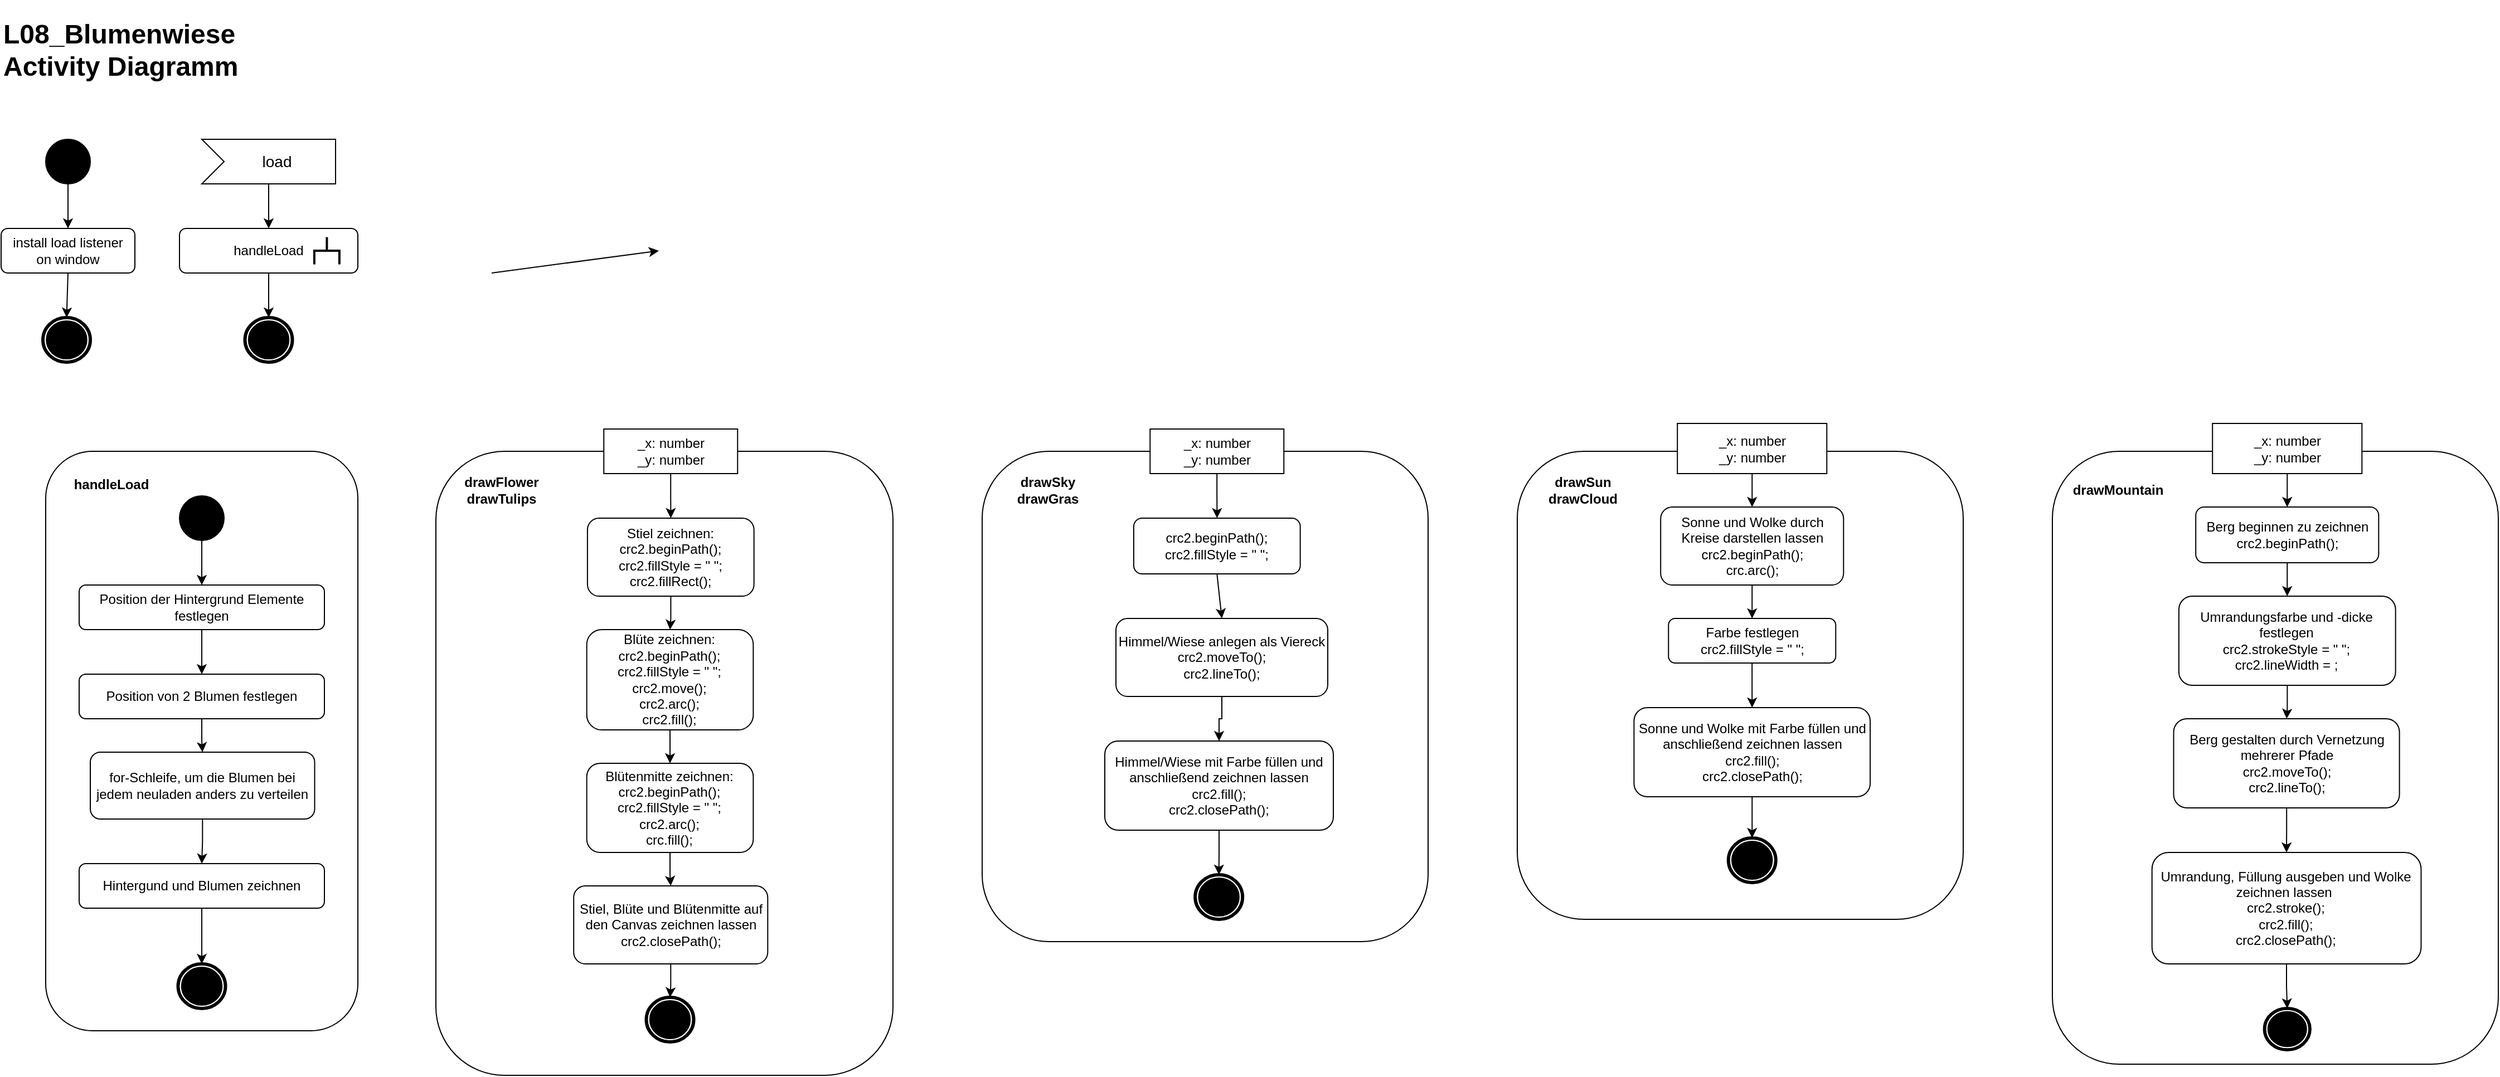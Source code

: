 <mxfile version="14.6.13" type="device"><diagram id="Jb3bbi4il923F6aAb1Hh" name="Seite-1"><mxGraphModel dx="2644" dy="1310" grid="1" gridSize="10" guides="1" tooltips="1" connect="1" arrows="1" fold="1" page="1" pageScale="1" pageWidth="2336" pageHeight="1654" math="0" shadow="0"><root><mxCell id="0"/><mxCell id="1" parent="0"/><mxCell id="_yAfDwdLgX2qBzJlF6ma-1" value="&lt;h1&gt;L08_Blumenwiese&lt;br&gt;Activity Diagramm&lt;/h1&gt;" style="text;html=1;strokeColor=none;fillColor=none;align=left;verticalAlign=middle;whiteSpace=wrap;rounded=0;" parent="1" vertex="1"><mxGeometry x="40" y="40" width="280" height="80" as="geometry"/></mxCell><mxCell id="_yAfDwdLgX2qBzJlF6ma-4" style="edgeStyle=orthogonalEdgeStyle;rounded=0;orthogonalLoop=1;jettySize=auto;html=1;" parent="1" source="_yAfDwdLgX2qBzJlF6ma-3" edge="1"><mxGeometry relative="1" as="geometry"><mxPoint x="100" y="240" as="targetPoint"/></mxGeometry></mxCell><mxCell id="_yAfDwdLgX2qBzJlF6ma-3" value="" style="ellipse;whiteSpace=wrap;html=1;aspect=fixed;fillColor=#000000;" parent="1" vertex="1"><mxGeometry x="80" y="160" width="40" height="40" as="geometry"/></mxCell><mxCell id="_yAfDwdLgX2qBzJlF6ma-5" value="install load listener&lt;br&gt;on window" style="shape=ext;rounded=1;html=1;whiteSpace=wrap;" parent="1" vertex="1"><mxGeometry x="40" y="240" width="120" height="40" as="geometry"/></mxCell><mxCell id="_yAfDwdLgX2qBzJlF6ma-7" value="" style="shape=mxgraph.bpmn.shape;html=1;verticalLabelPosition=bottom;labelBackgroundColor=#ffffff;verticalAlign=top;align=center;perimeter=ellipsePerimeter;outlineConnect=0;outline=end;symbol=terminate;" parent="1" vertex="1"><mxGeometry x="77.5" y="320" width="42.5" height="40" as="geometry"/></mxCell><mxCell id="_yAfDwdLgX2qBzJlF6ma-9" value="" style="endArrow=classic;html=1;exitX=0.5;exitY=1;exitDx=0;exitDy=0;entryX=0.5;entryY=0;entryDx=0;entryDy=0;" parent="1" source="_yAfDwdLgX2qBzJlF6ma-5" target="_yAfDwdLgX2qBzJlF6ma-7" edge="1"><mxGeometry width="50" height="50" relative="1" as="geometry"><mxPoint x="410" y="310" as="sourcePoint"/><mxPoint x="460" y="260" as="targetPoint"/></mxGeometry></mxCell><mxCell id="_yAfDwdLgX2qBzJlF6ma-36" style="edgeStyle=orthogonalEdgeStyle;rounded=0;orthogonalLoop=1;jettySize=auto;html=1;entryX=0.5;entryY=0;entryDx=0;entryDy=0;" parent="1" source="_yAfDwdLgX2qBzJlF6ma-10" edge="1"><mxGeometry relative="1" as="geometry"><mxPoint x="880" y="240" as="targetPoint"/></mxGeometry></mxCell><mxCell id="_yAfDwdLgX2qBzJlF6ma-15" value="handleLoad" style="shape=ext;rounded=1;html=1;whiteSpace=wrap;" parent="1" vertex="1"><mxGeometry x="200" y="240" width="160" height="40" as="geometry"/></mxCell><mxCell id="_yAfDwdLgX2qBzJlF6ma-18" style="edgeStyle=orthogonalEdgeStyle;rounded=0;orthogonalLoop=1;jettySize=auto;html=1;entryX=0.5;entryY=0;entryDx=0;entryDy=0;" parent="1" source="_yAfDwdLgX2qBzJlF6ma-17" target="_yAfDwdLgX2qBzJlF6ma-15" edge="1"><mxGeometry relative="1" as="geometry"/></mxCell><mxCell id="_yAfDwdLgX2qBzJlF6ma-17" value="load" style="html=1;shape=mxgraph.infographic.ribbonSimple;notch1=20;notch2=0;align=center;verticalAlign=middle;fontSize=14;fontStyle=0;fillColor=#FFFFFF;flipH=0;spacingRight=0;spacingLeft=14;" parent="1" vertex="1"><mxGeometry x="220" y="160" width="120" height="40" as="geometry"/></mxCell><mxCell id="_yAfDwdLgX2qBzJlF6ma-25" value="" style="shape=mxgraph.bpmn.shape;html=1;verticalLabelPosition=bottom;labelBackgroundColor=#ffffff;verticalAlign=top;align=center;perimeter=ellipsePerimeter;outlineConnect=0;outline=end;symbol=terminate;" parent="1" vertex="1"><mxGeometry x="258.75" y="320" width="42.5" height="40" as="geometry"/></mxCell><mxCell id="_yAfDwdLgX2qBzJlF6ma-28" value="" style="endArrow=classic;html=1;exitX=0.5;exitY=1;exitDx=0;exitDy=0;entryX=0.5;entryY=0;entryDx=0;entryDy=0;" parent="1" source="_yAfDwdLgX2qBzJlF6ma-15" target="_yAfDwdLgX2qBzJlF6ma-25" edge="1"><mxGeometry width="50" height="50" relative="1" as="geometry"><mxPoint x="420" y="310" as="sourcePoint"/><mxPoint x="470" y="260" as="targetPoint"/></mxGeometry></mxCell><mxCell id="_yAfDwdLgX2qBzJlF6ma-30" style="edgeStyle=orthogonalEdgeStyle;rounded=0;orthogonalLoop=1;jettySize=auto;html=1;entryX=0.5;entryY=0;entryDx=0;entryDy=0;" parent="1" target="_yAfDwdLgX2qBzJlF6ma-29" edge="1"><mxGeometry relative="1" as="geometry"><mxPoint x="480.0" y="200" as="sourcePoint"/></mxGeometry></mxCell><mxCell id="_yAfDwdLgX2qBzJlF6ma-34" value="" style="endArrow=classic;html=1;exitX=0.5;exitY=1;exitDx=0;exitDy=0;entryX=0.5;entryY=0;entryDx=0;entryDy=0;" parent="1" target="_yAfDwdLgX2qBzJlF6ma-33" edge="1"><mxGeometry width="50" height="50" relative="1" as="geometry"><mxPoint x="480.0" y="280" as="sourcePoint"/><mxPoint x="630" y="260" as="targetPoint"/></mxGeometry></mxCell><mxCell id="_yAfDwdLgX2qBzJlF6ma-44" value="" style="rounded=1;whiteSpace=wrap;html=1;fillColor=#ffffff;" parent="1" vertex="1"><mxGeometry x="80" y="440" width="280" height="520" as="geometry"/></mxCell><mxCell id="_yAfDwdLgX2qBzJlF6ma-45" value="&lt;b&gt;handleLoad&lt;/b&gt;" style="text;html=1;strokeColor=none;fillColor=none;align=center;verticalAlign=middle;whiteSpace=wrap;rounded=0;" parent="1" vertex="1"><mxGeometry x="88.75" y="460" width="100" height="20" as="geometry"/></mxCell><mxCell id="_yAfDwdLgX2qBzJlF6ma-48" style="edgeStyle=orthogonalEdgeStyle;rounded=0;orthogonalLoop=1;jettySize=auto;html=1;entryX=0.5;entryY=0;entryDx=0;entryDy=0;" parent="1" source="_yAfDwdLgX2qBzJlF6ma-46" edge="1"><mxGeometry relative="1" as="geometry"><mxPoint x="220.0" y="560" as="targetPoint"/></mxGeometry></mxCell><mxCell id="_yAfDwdLgX2qBzJlF6ma-46" value="" style="ellipse;whiteSpace=wrap;html=1;aspect=fixed;fillColor=#000000;" parent="1" vertex="1"><mxGeometry x="200" y="480" width="40" height="40" as="geometry"/></mxCell><mxCell id="_yAfDwdLgX2qBzJlF6ma-57" value="" style="strokeWidth=2;html=1;shape=mxgraph.flowchart.annotation_2;align=left;labelPosition=right;pointerEvents=1;fillColor=#ffffff;rotation=90;" parent="1" vertex="1"><mxGeometry x="320" y="248.75" width="24.38" height="22.5" as="geometry"/></mxCell><mxCell id="_yAfDwdLgX2qBzJlF6ma-58" value="Position der Hintergrund Elemente festlegen" style="shape=ext;rounded=1;html=1;whiteSpace=wrap;" parent="1" vertex="1"><mxGeometry x="110" y="560" width="220" height="40" as="geometry"/></mxCell><mxCell id="_yAfDwdLgX2qBzJlF6ma-61" value="" style="shape=mxgraph.bpmn.shape;html=1;verticalLabelPosition=bottom;labelBackgroundColor=#ffffff;verticalAlign=top;align=center;perimeter=ellipsePerimeter;outlineConnect=0;outline=end;symbol=terminate;" parent="1" vertex="1"><mxGeometry x="198.75" y="900" width="42.5" height="40" as="geometry"/></mxCell><mxCell id="fypJJvWB5oUZwZz8NFJF-25" style="edgeStyle=orthogonalEdgeStyle;rounded=0;orthogonalLoop=1;jettySize=auto;html=1;entryX=0.5;entryY=0;entryDx=0;entryDy=0;" parent="1" source="fypJJvWB5oUZwZz8NFJF-22" edge="1"><mxGeometry relative="1" as="geometry"><mxPoint x="681.25" y="240" as="targetPoint"/></mxGeometry></mxCell><mxCell id="fypJJvWB5oUZwZz8NFJF-49" style="edgeStyle=orthogonalEdgeStyle;rounded=0;orthogonalLoop=1;jettySize=auto;html=1;" parent="1" source="fypJJvWB5oUZwZz8NFJF-45" target="fypJJvWB5oUZwZz8NFJF-47" edge="1"><mxGeometry relative="1" as="geometry"/></mxCell><mxCell id="fypJJvWB5oUZwZz8NFJF-45" value="Position von 2 Blumen festlegen" style="shape=ext;rounded=1;html=1;whiteSpace=wrap;" parent="1" vertex="1"><mxGeometry x="110" y="640" width="220" height="40" as="geometry"/></mxCell><mxCell id="xJnnwPcbjrYe9MSHVVFX-2" style="edgeStyle=orthogonalEdgeStyle;rounded=0;orthogonalLoop=1;jettySize=auto;html=1;" edge="1" parent="1" source="fypJJvWB5oUZwZz8NFJF-47" target="xJnnwPcbjrYe9MSHVVFX-1"><mxGeometry relative="1" as="geometry"/></mxCell><mxCell id="fypJJvWB5oUZwZz8NFJF-47" value="for-Schleife, um die Blumen bei jedem neuladen anders zu verteilen" style="shape=ext;rounded=1;html=1;whiteSpace=wrap;" parent="1" vertex="1"><mxGeometry x="120" y="710" width="201.25" height="60" as="geometry"/></mxCell><mxCell id="fypJJvWB5oUZwZz8NFJF-51" value="" style="endArrow=classic;html=1;exitX=0.5;exitY=1;exitDx=0;exitDy=0;entryX=0.5;entryY=0;entryDx=0;entryDy=0;" parent="1" source="_yAfDwdLgX2qBzJlF6ma-58" target="fypJJvWB5oUZwZz8NFJF-45" edge="1"><mxGeometry width="50" height="50" relative="1" as="geometry"><mxPoint x="350" y="640" as="sourcePoint"/><mxPoint x="400" y="590" as="targetPoint"/></mxGeometry></mxCell><mxCell id="xJnnwPcbjrYe9MSHVVFX-3" style="edgeStyle=orthogonalEdgeStyle;rounded=0;orthogonalLoop=1;jettySize=auto;html=1;" edge="1" parent="1" source="xJnnwPcbjrYe9MSHVVFX-1" target="_yAfDwdLgX2qBzJlF6ma-61"><mxGeometry relative="1" as="geometry"/></mxCell><mxCell id="xJnnwPcbjrYe9MSHVVFX-1" value="Hintergund und Blumen zeichnen" style="shape=ext;rounded=1;html=1;whiteSpace=wrap;" vertex="1" parent="1"><mxGeometry x="110" y="810" width="220" height="40" as="geometry"/></mxCell><mxCell id="xJnnwPcbjrYe9MSHVVFX-4" value="" style="rounded=1;whiteSpace=wrap;html=1;fillColor=#ffffff;" vertex="1" parent="1"><mxGeometry x="430" y="440" width="410" height="560" as="geometry"/></mxCell><mxCell id="xJnnwPcbjrYe9MSHVVFX-5" value="&lt;b&gt;drawFlower&lt;br&gt;drawTulips&lt;br&gt;&lt;/b&gt;" style="text;html=1;strokeColor=none;fillColor=none;align=center;verticalAlign=middle;whiteSpace=wrap;rounded=0;" vertex="1" parent="1"><mxGeometry x="438.75" y="460" width="100" height="30" as="geometry"/></mxCell><mxCell id="xJnnwPcbjrYe9MSHVVFX-24" style="edgeStyle=orthogonalEdgeStyle;rounded=0;orthogonalLoop=1;jettySize=auto;html=1;" edge="1" parent="1" source="xJnnwPcbjrYe9MSHVVFX-8" target="xJnnwPcbjrYe9MSHVVFX-19"><mxGeometry relative="1" as="geometry"/></mxCell><mxCell id="xJnnwPcbjrYe9MSHVVFX-8" value="Stiel zeichnen:&lt;br&gt;crc2.beginPath();&lt;br&gt;crc2.fillStyle = &quot; &quot;;&lt;br&gt;crc2.fillRect();" style="shape=ext;rounded=1;html=1;whiteSpace=wrap;" vertex="1" parent="1"><mxGeometry x="565.95" y="500" width="149.37" height="70" as="geometry"/></mxCell><mxCell id="xJnnwPcbjrYe9MSHVVFX-9" value="" style="shape=mxgraph.bpmn.shape;html=1;verticalLabelPosition=bottom;labelBackgroundColor=#ffffff;verticalAlign=top;align=center;perimeter=ellipsePerimeter;outlineConnect=0;outline=end;symbol=terminate;" vertex="1" parent="1"><mxGeometry x="618.75" y="930" width="42.5" height="40" as="geometry"/></mxCell><mxCell id="xJnnwPcbjrYe9MSHVVFX-23" style="edgeStyle=orthogonalEdgeStyle;rounded=0;orthogonalLoop=1;jettySize=auto;html=1;" edge="1" parent="1" source="xJnnwPcbjrYe9MSHVVFX-18" target="xJnnwPcbjrYe9MSHVVFX-8"><mxGeometry relative="1" as="geometry"/></mxCell><mxCell id="xJnnwPcbjrYe9MSHVVFX-18" value="_x: number&lt;br&gt;_y: number" style="rounded=0;whiteSpace=wrap;html=1;" vertex="1" parent="1"><mxGeometry x="580.63" y="420" width="120" height="40" as="geometry"/></mxCell><mxCell id="xJnnwPcbjrYe9MSHVVFX-25" style="edgeStyle=orthogonalEdgeStyle;rounded=0;orthogonalLoop=1;jettySize=auto;html=1;" edge="1" parent="1" source="xJnnwPcbjrYe9MSHVVFX-19" target="xJnnwPcbjrYe9MSHVVFX-20"><mxGeometry relative="1" as="geometry"/></mxCell><mxCell id="xJnnwPcbjrYe9MSHVVFX-19" value="Blüte zeichnen:&lt;br&gt;crc2.beginPath();&lt;br&gt;crc2.fillStyle = &quot; &quot;;&lt;br&gt;crc2.move();&lt;br&gt;crc2.arc();&lt;br&gt;crc2.fill();" style="shape=ext;rounded=1;html=1;whiteSpace=wrap;" vertex="1" parent="1"><mxGeometry x="565.32" y="600" width="149.37" height="90" as="geometry"/></mxCell><mxCell id="xJnnwPcbjrYe9MSHVVFX-26" style="edgeStyle=orthogonalEdgeStyle;rounded=0;orthogonalLoop=1;jettySize=auto;html=1;" edge="1" parent="1" source="xJnnwPcbjrYe9MSHVVFX-20" target="xJnnwPcbjrYe9MSHVVFX-21"><mxGeometry relative="1" as="geometry"/></mxCell><mxCell id="xJnnwPcbjrYe9MSHVVFX-20" value="Blütenmitte zeichnen:&lt;br&gt;crc2.beginPath();&lt;br&gt;crc2.fillStyle = &quot; &quot;;&lt;br&gt;crc2.arc();&lt;br&gt;crc.fill();" style="shape=ext;rounded=1;html=1;whiteSpace=wrap;" vertex="1" parent="1"><mxGeometry x="565.32" y="720" width="149.37" height="80" as="geometry"/></mxCell><mxCell id="xJnnwPcbjrYe9MSHVVFX-27" style="edgeStyle=orthogonalEdgeStyle;rounded=0;orthogonalLoop=1;jettySize=auto;html=1;" edge="1" parent="1" source="xJnnwPcbjrYe9MSHVVFX-21" target="xJnnwPcbjrYe9MSHVVFX-9"><mxGeometry relative="1" as="geometry"/></mxCell><mxCell id="xJnnwPcbjrYe9MSHVVFX-21" value="Stiel, Blüte und Blütenmitte auf den Canvas zeichnen lassen&lt;br&gt;crc2.closePath();" style="shape=ext;rounded=1;html=1;whiteSpace=wrap;" vertex="1" parent="1"><mxGeometry x="553.6" y="830" width="174.05" height="70" as="geometry"/></mxCell><mxCell id="xJnnwPcbjrYe9MSHVVFX-28" value="" style="rounded=1;whiteSpace=wrap;html=1;fillColor=#ffffff;" vertex="1" parent="1"><mxGeometry x="920" y="440" width="400" height="440" as="geometry"/></mxCell><mxCell id="xJnnwPcbjrYe9MSHVVFX-29" value="&lt;b&gt;drawSky&lt;br&gt;drawGras&lt;br&gt;&lt;/b&gt;" style="text;html=1;strokeColor=none;fillColor=none;align=center;verticalAlign=middle;whiteSpace=wrap;rounded=0;" vertex="1" parent="1"><mxGeometry x="928.75" y="460" width="100" height="30" as="geometry"/></mxCell><mxCell id="xJnnwPcbjrYe9MSHVVFX-31" value="crc2.beginPath();&lt;br&gt;crc2.fillStyle = &quot; &quot;;" style="shape=ext;rounded=1;html=1;whiteSpace=wrap;" vertex="1" parent="1"><mxGeometry x="1055.95" y="500" width="149.37" height="50" as="geometry"/></mxCell><mxCell id="xJnnwPcbjrYe9MSHVVFX-32" value="" style="shape=mxgraph.bpmn.shape;html=1;verticalLabelPosition=bottom;labelBackgroundColor=#ffffff;verticalAlign=top;align=center;perimeter=ellipsePerimeter;outlineConnect=0;outline=end;symbol=terminate;" vertex="1" parent="1"><mxGeometry x="1111.09" y="820" width="42.5" height="40" as="geometry"/></mxCell><mxCell id="xJnnwPcbjrYe9MSHVVFX-33" style="edgeStyle=orthogonalEdgeStyle;rounded=0;orthogonalLoop=1;jettySize=auto;html=1;" edge="1" parent="1" source="xJnnwPcbjrYe9MSHVVFX-34" target="xJnnwPcbjrYe9MSHVVFX-31"><mxGeometry relative="1" as="geometry"/></mxCell><mxCell id="xJnnwPcbjrYe9MSHVVFX-34" value="_x: number&lt;br&gt;_y: number" style="rounded=0;whiteSpace=wrap;html=1;" vertex="1" parent="1"><mxGeometry x="1070.63" y="420" width="120" height="40" as="geometry"/></mxCell><mxCell id="xJnnwPcbjrYe9MSHVVFX-44" style="edgeStyle=orthogonalEdgeStyle;rounded=0;orthogonalLoop=1;jettySize=auto;html=1;" edge="1" parent="1" source="xJnnwPcbjrYe9MSHVVFX-36" target="xJnnwPcbjrYe9MSHVVFX-38"><mxGeometry relative="1" as="geometry"/></mxCell><mxCell id="xJnnwPcbjrYe9MSHVVFX-36" value="Himmel/Wiese anlegen als Viereck&lt;br&gt;crc2.moveTo();&lt;br&gt;crc2.lineTo();" style="shape=ext;rounded=1;html=1;whiteSpace=wrap;" vertex="1" parent="1"><mxGeometry x="1040" y="590" width="190" height="70" as="geometry"/></mxCell><mxCell id="xJnnwPcbjrYe9MSHVVFX-45" style="edgeStyle=orthogonalEdgeStyle;rounded=0;orthogonalLoop=1;jettySize=auto;html=1;" edge="1" parent="1" source="xJnnwPcbjrYe9MSHVVFX-38" target="xJnnwPcbjrYe9MSHVVFX-32"><mxGeometry relative="1" as="geometry"/></mxCell><mxCell id="xJnnwPcbjrYe9MSHVVFX-38" value="Himmel/Wiese mit Farbe füllen und anschließend zeichnen lassen&lt;br&gt;crc2.fill();&lt;br&gt;crc2.closePath();" style="shape=ext;rounded=1;html=1;whiteSpace=wrap;" vertex="1" parent="1"><mxGeometry x="1030" y="700" width="205" height="80" as="geometry"/></mxCell><mxCell id="xJnnwPcbjrYe9MSHVVFX-43" value="" style="endArrow=classic;html=1;exitX=0.5;exitY=1;exitDx=0;exitDy=0;entryX=0.5;entryY=0;entryDx=0;entryDy=0;" edge="1" parent="1" source="xJnnwPcbjrYe9MSHVVFX-31" target="xJnnwPcbjrYe9MSHVVFX-36"><mxGeometry width="50" height="50" relative="1" as="geometry"><mxPoint x="1030" y="820" as="sourcePoint"/><mxPoint x="1131" y="590" as="targetPoint"/></mxGeometry></mxCell><mxCell id="xJnnwPcbjrYe9MSHVVFX-46" value="" style="rounded=1;whiteSpace=wrap;html=1;fillColor=#ffffff;" vertex="1" parent="1"><mxGeometry x="1400" y="440" width="400" height="420" as="geometry"/></mxCell><mxCell id="xJnnwPcbjrYe9MSHVVFX-47" value="&lt;b&gt;drawSun&lt;br&gt;drawCloud&lt;br&gt;&lt;/b&gt;" style="text;html=1;strokeColor=none;fillColor=none;align=center;verticalAlign=middle;whiteSpace=wrap;rounded=0;" vertex="1" parent="1"><mxGeometry x="1408.75" y="460" width="100" height="30" as="geometry"/></mxCell><mxCell id="xJnnwPcbjrYe9MSHVVFX-48" value="Sonne und Wolke durch Kreise darstellen lassen crc2.beginPath();&lt;br&gt;crc.arc();" style="shape=ext;rounded=1;html=1;whiteSpace=wrap;" vertex="1" parent="1"><mxGeometry x="1528.61" y="490" width="164.05" height="70" as="geometry"/></mxCell><mxCell id="xJnnwPcbjrYe9MSHVVFX-49" value="" style="shape=mxgraph.bpmn.shape;html=1;verticalLabelPosition=bottom;labelBackgroundColor=#ffffff;verticalAlign=top;align=center;perimeter=ellipsePerimeter;outlineConnect=0;outline=end;symbol=terminate;" vertex="1" parent="1"><mxGeometry x="1589.39" y="787" width="42.5" height="40" as="geometry"/></mxCell><mxCell id="xJnnwPcbjrYe9MSHVVFX-50" style="edgeStyle=orthogonalEdgeStyle;rounded=0;orthogonalLoop=1;jettySize=auto;html=1;" edge="1" parent="1" source="xJnnwPcbjrYe9MSHVVFX-51" target="xJnnwPcbjrYe9MSHVVFX-48"><mxGeometry relative="1" as="geometry"/></mxCell><mxCell id="xJnnwPcbjrYe9MSHVVFX-51" value="_x: number&lt;br&gt;_y: number" style="rounded=0;whiteSpace=wrap;html=1;" vertex="1" parent="1"><mxGeometry x="1543.61" y="415" width="134.05" height="45" as="geometry"/></mxCell><mxCell id="xJnnwPcbjrYe9MSHVVFX-61" style="edgeStyle=orthogonalEdgeStyle;rounded=0;orthogonalLoop=1;jettySize=auto;html=1;" edge="1" parent="1" source="xJnnwPcbjrYe9MSHVVFX-53" target="xJnnwPcbjrYe9MSHVVFX-55"><mxGeometry relative="1" as="geometry"/></mxCell><mxCell id="xJnnwPcbjrYe9MSHVVFX-53" value="Farbe festlegen&lt;br&gt;crc2.fillStyle = &quot; &quot;;" style="shape=ext;rounded=1;html=1;whiteSpace=wrap;" vertex="1" parent="1"><mxGeometry x="1535.64" y="590" width="150" height="40" as="geometry"/></mxCell><mxCell id="xJnnwPcbjrYe9MSHVVFX-62" style="edgeStyle=orthogonalEdgeStyle;rounded=0;orthogonalLoop=1;jettySize=auto;html=1;" edge="1" parent="1" source="xJnnwPcbjrYe9MSHVVFX-55" target="xJnnwPcbjrYe9MSHVVFX-49"><mxGeometry relative="1" as="geometry"/></mxCell><mxCell id="xJnnwPcbjrYe9MSHVVFX-55" value="Sonne und Wolke mit Farbe füllen und anschließend zeichnen lassen&lt;br&gt;crc2.fill();&lt;br&gt;crc2.closePath();" style="shape=ext;rounded=1;html=1;whiteSpace=wrap;" vertex="1" parent="1"><mxGeometry x="1504.7" y="670" width="211.87" height="80" as="geometry"/></mxCell><mxCell id="xJnnwPcbjrYe9MSHVVFX-56" value="" style="endArrow=classic;html=1;exitX=0.5;exitY=1;exitDx=0;exitDy=0;entryX=0.5;entryY=0;entryDx=0;entryDy=0;" edge="1" parent="1" source="xJnnwPcbjrYe9MSHVVFX-48" target="xJnnwPcbjrYe9MSHVVFX-53"><mxGeometry width="50" height="50" relative="1" as="geometry"><mxPoint x="1510" y="820" as="sourcePoint"/><mxPoint x="1611" y="590" as="targetPoint"/></mxGeometry></mxCell><mxCell id="xJnnwPcbjrYe9MSHVVFX-73" value="" style="rounded=1;whiteSpace=wrap;html=1;fillColor=#ffffff;" vertex="1" parent="1"><mxGeometry x="1880" y="440" width="400" height="550" as="geometry"/></mxCell><mxCell id="xJnnwPcbjrYe9MSHVVFX-74" value="&lt;b&gt;drawMountain&lt;br&gt;&lt;/b&gt;" style="text;html=1;strokeColor=none;fillColor=none;align=center;verticalAlign=middle;whiteSpace=wrap;rounded=0;" vertex="1" parent="1"><mxGeometry x="1888.75" y="460" width="100" height="30" as="geometry"/></mxCell><mxCell id="xJnnwPcbjrYe9MSHVVFX-75" value="Berg beginnen zu zeichnen&lt;br&gt;crc2.beginPath();" style="shape=ext;rounded=1;html=1;whiteSpace=wrap;" vertex="1" parent="1"><mxGeometry x="2008.61" y="490" width="164.05" height="50" as="geometry"/></mxCell><mxCell id="xJnnwPcbjrYe9MSHVVFX-76" value="" style="shape=mxgraph.bpmn.shape;html=1;verticalLabelPosition=bottom;labelBackgroundColor=#ffffff;verticalAlign=top;align=center;perimeter=ellipsePerimeter;outlineConnect=0;outline=end;symbol=terminate;" vertex="1" parent="1"><mxGeometry x="2070.33" y="940" width="40.61" height="37" as="geometry"/></mxCell><mxCell id="xJnnwPcbjrYe9MSHVVFX-77" style="edgeStyle=orthogonalEdgeStyle;rounded=0;orthogonalLoop=1;jettySize=auto;html=1;" edge="1" parent="1" source="xJnnwPcbjrYe9MSHVVFX-78" target="xJnnwPcbjrYe9MSHVVFX-75"><mxGeometry relative="1" as="geometry"/></mxCell><mxCell id="xJnnwPcbjrYe9MSHVVFX-78" value="_x: number&lt;br&gt;_y: number" style="rounded=0;whiteSpace=wrap;html=1;" vertex="1" parent="1"><mxGeometry x="2023.61" y="415" width="134.05" height="45" as="geometry"/></mxCell><mxCell id="xJnnwPcbjrYe9MSHVVFX-79" style="edgeStyle=orthogonalEdgeStyle;rounded=0;orthogonalLoop=1;jettySize=auto;html=1;" edge="1" parent="1" source="xJnnwPcbjrYe9MSHVVFX-80" target="xJnnwPcbjrYe9MSHVVFX-82"><mxGeometry relative="1" as="geometry"/></mxCell><mxCell id="xJnnwPcbjrYe9MSHVVFX-80" value="Umrandungsfarbe und -dicke festlegen&lt;br&gt;crc2.strokeStyle = &quot; &quot;;&lt;br&gt;crc2.lineWidth = ;" style="shape=ext;rounded=1;html=1;whiteSpace=wrap;" vertex="1" parent="1"><mxGeometry x="1993.45" y="570" width="194.37" height="80" as="geometry"/></mxCell><mxCell id="xJnnwPcbjrYe9MSHVVFX-85" style="edgeStyle=orthogonalEdgeStyle;rounded=0;orthogonalLoop=1;jettySize=auto;html=1;" edge="1" parent="1" source="xJnnwPcbjrYe9MSHVVFX-82" target="xJnnwPcbjrYe9MSHVVFX-84"><mxGeometry relative="1" as="geometry"/></mxCell><mxCell id="xJnnwPcbjrYe9MSHVVFX-82" value="Berg gestalten durch Vernetzung mehrerer Pfade&lt;br&gt;crc2.moveTo();&lt;br&gt;crc2.lineTo();" style="shape=ext;rounded=1;html=1;whiteSpace=wrap;" vertex="1" parent="1"><mxGeometry x="1988.75" y="680" width="202.56" height="80" as="geometry"/></mxCell><mxCell id="xJnnwPcbjrYe9MSHVVFX-83" value="" style="endArrow=classic;html=1;exitX=0.5;exitY=1;exitDx=0;exitDy=0;entryX=0.5;entryY=0;entryDx=0;entryDy=0;" edge="1" parent="1" source="xJnnwPcbjrYe9MSHVVFX-75" target="xJnnwPcbjrYe9MSHVVFX-80"><mxGeometry width="50" height="50" relative="1" as="geometry"><mxPoint x="1990" y="820" as="sourcePoint"/><mxPoint x="2091" y="590" as="targetPoint"/></mxGeometry></mxCell><mxCell id="xJnnwPcbjrYe9MSHVVFX-86" style="edgeStyle=orthogonalEdgeStyle;rounded=0;orthogonalLoop=1;jettySize=auto;html=1;" edge="1" parent="1" source="xJnnwPcbjrYe9MSHVVFX-84" target="xJnnwPcbjrYe9MSHVVFX-76"><mxGeometry relative="1" as="geometry"/></mxCell><mxCell id="xJnnwPcbjrYe9MSHVVFX-84" value="Umrandung, Füllung ausgeben und Wolke zeichnen lassen&amp;nbsp;&lt;br&gt;crc2.stroke();&lt;br&gt;crc2.fill();&lt;br&gt;crc2.closePath();" style="shape=ext;rounded=1;html=1;whiteSpace=wrap;" vertex="1" parent="1"><mxGeometry x="1969.34" y="800" width="241.39" height="100" as="geometry"/></mxCell></root></mxGraphModel></diagram></mxfile>